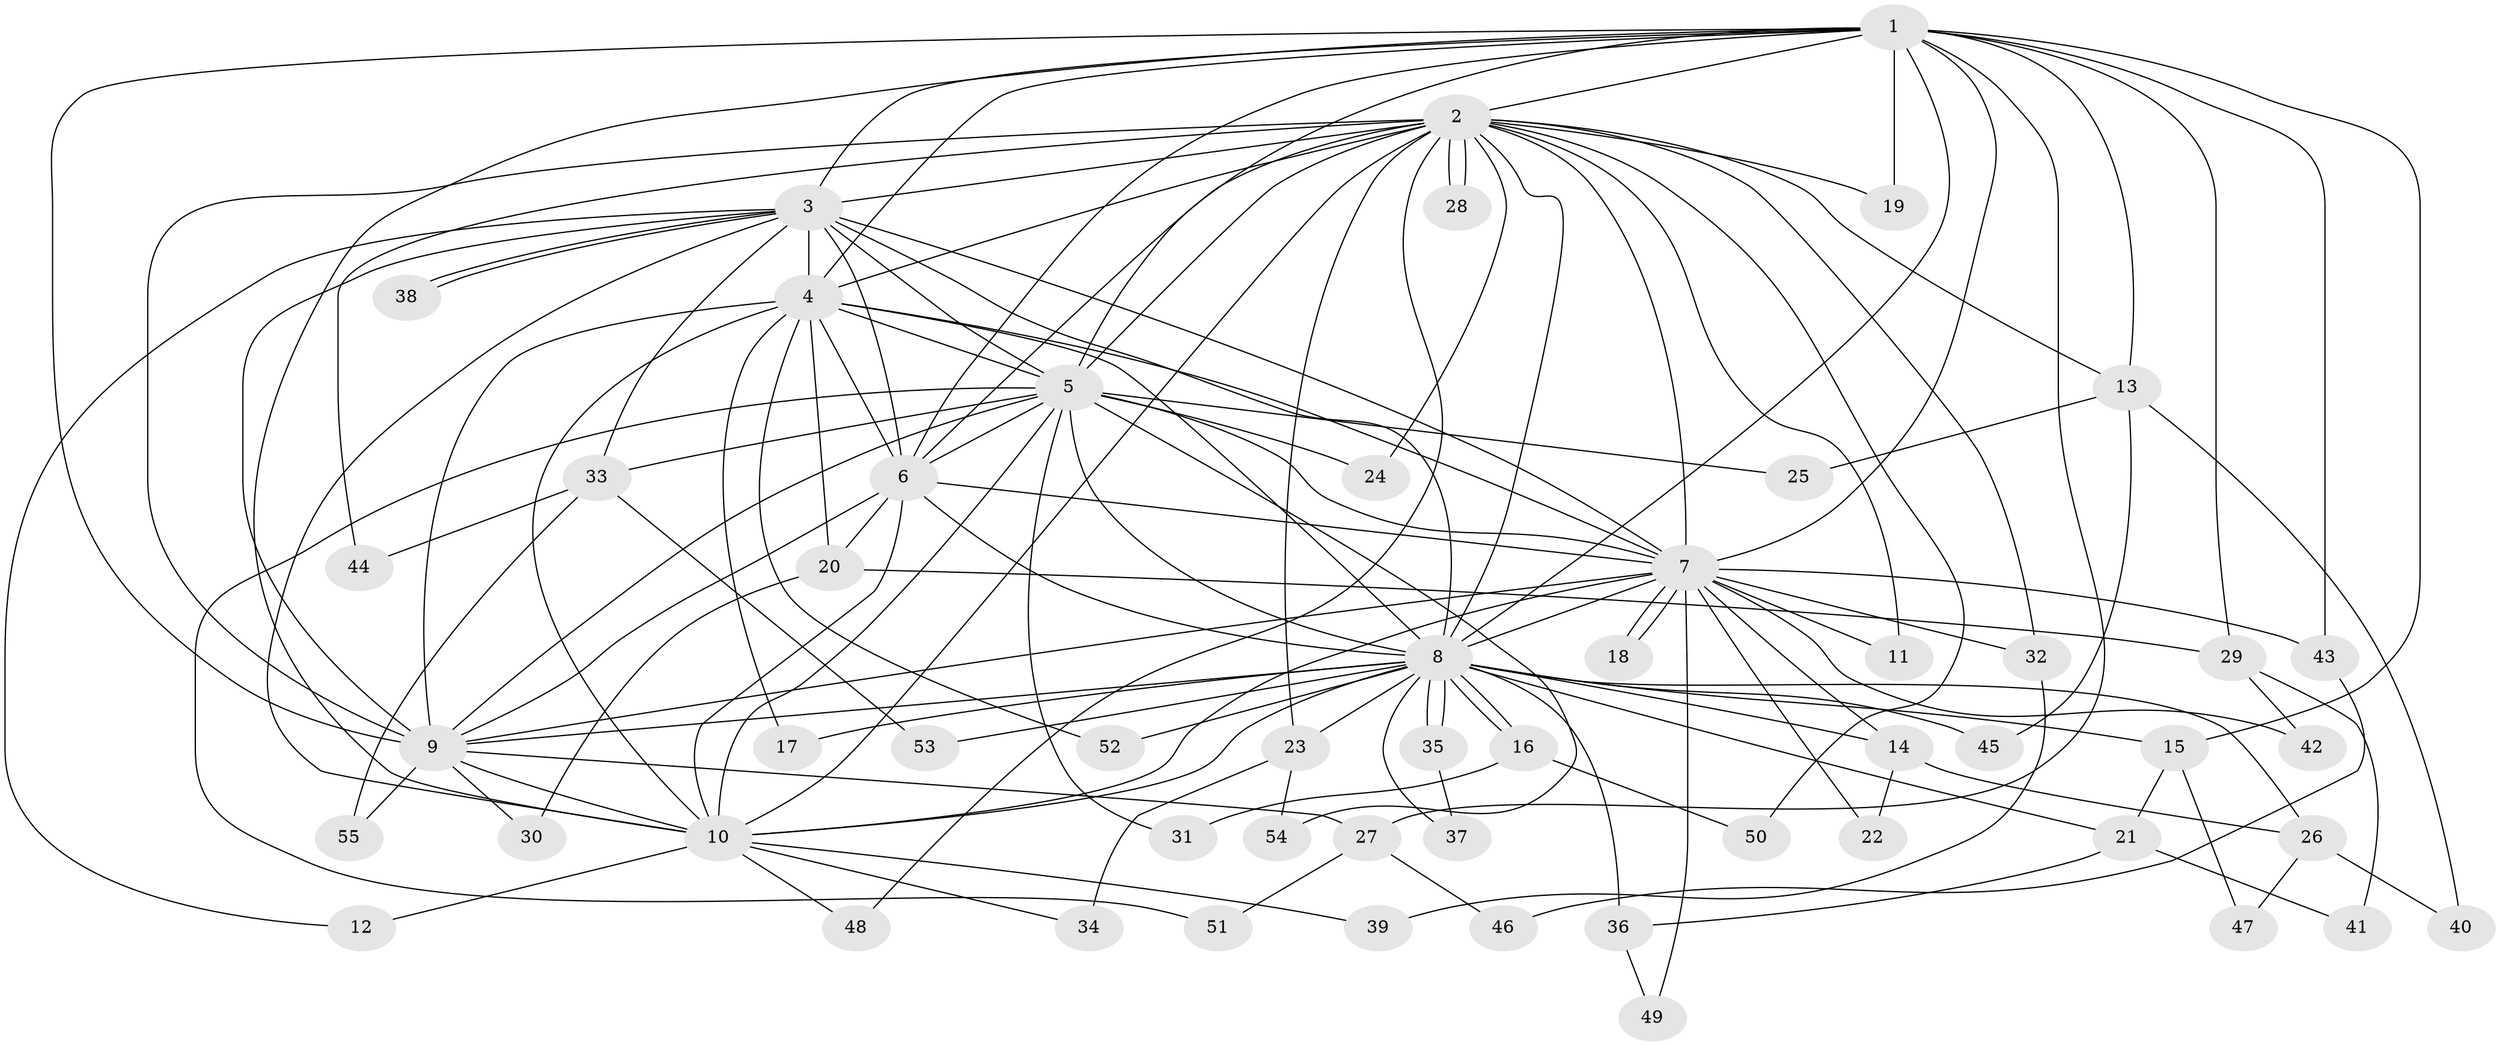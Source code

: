 // Generated by graph-tools (version 1.1) at 2025/25/03/09/25 03:25:40]
// undirected, 55 vertices, 135 edges
graph export_dot {
graph [start="1"]
  node [color=gray90,style=filled];
  1;
  2;
  3;
  4;
  5;
  6;
  7;
  8;
  9;
  10;
  11;
  12;
  13;
  14;
  15;
  16;
  17;
  18;
  19;
  20;
  21;
  22;
  23;
  24;
  25;
  26;
  27;
  28;
  29;
  30;
  31;
  32;
  33;
  34;
  35;
  36;
  37;
  38;
  39;
  40;
  41;
  42;
  43;
  44;
  45;
  46;
  47;
  48;
  49;
  50;
  51;
  52;
  53;
  54;
  55;
  1 -- 2;
  1 -- 3;
  1 -- 4;
  1 -- 5;
  1 -- 6;
  1 -- 7;
  1 -- 8;
  1 -- 9;
  1 -- 10;
  1 -- 13;
  1 -- 15;
  1 -- 19;
  1 -- 27;
  1 -- 29;
  1 -- 43;
  2 -- 3;
  2 -- 4;
  2 -- 5;
  2 -- 6;
  2 -- 7;
  2 -- 8;
  2 -- 9;
  2 -- 10;
  2 -- 11;
  2 -- 13;
  2 -- 19;
  2 -- 23;
  2 -- 24;
  2 -- 28;
  2 -- 28;
  2 -- 32;
  2 -- 44;
  2 -- 48;
  2 -- 50;
  3 -- 4;
  3 -- 5;
  3 -- 6;
  3 -- 7;
  3 -- 8;
  3 -- 9;
  3 -- 10;
  3 -- 12;
  3 -- 33;
  3 -- 38;
  3 -- 38;
  4 -- 5;
  4 -- 6;
  4 -- 7;
  4 -- 8;
  4 -- 9;
  4 -- 10;
  4 -- 17;
  4 -- 20;
  4 -- 52;
  5 -- 6;
  5 -- 7;
  5 -- 8;
  5 -- 9;
  5 -- 10;
  5 -- 24;
  5 -- 25;
  5 -- 31;
  5 -- 33;
  5 -- 51;
  5 -- 54;
  6 -- 7;
  6 -- 8;
  6 -- 9;
  6 -- 10;
  6 -- 20;
  7 -- 8;
  7 -- 9;
  7 -- 10;
  7 -- 11;
  7 -- 14;
  7 -- 18;
  7 -- 18;
  7 -- 22;
  7 -- 32;
  7 -- 42;
  7 -- 43;
  7 -- 49;
  8 -- 9;
  8 -- 10;
  8 -- 14;
  8 -- 15;
  8 -- 16;
  8 -- 16;
  8 -- 17;
  8 -- 21;
  8 -- 23;
  8 -- 26;
  8 -- 35;
  8 -- 35;
  8 -- 36;
  8 -- 37;
  8 -- 45;
  8 -- 52;
  8 -- 53;
  9 -- 10;
  9 -- 27;
  9 -- 30;
  9 -- 55;
  10 -- 12;
  10 -- 34;
  10 -- 39;
  10 -- 48;
  13 -- 25;
  13 -- 40;
  13 -- 45;
  14 -- 22;
  14 -- 26;
  15 -- 21;
  15 -- 47;
  16 -- 31;
  16 -- 50;
  20 -- 29;
  20 -- 30;
  21 -- 36;
  21 -- 41;
  23 -- 34;
  23 -- 54;
  26 -- 40;
  26 -- 47;
  27 -- 46;
  27 -- 51;
  29 -- 41;
  29 -- 42;
  32 -- 39;
  33 -- 44;
  33 -- 53;
  33 -- 55;
  35 -- 37;
  36 -- 49;
  43 -- 46;
}
